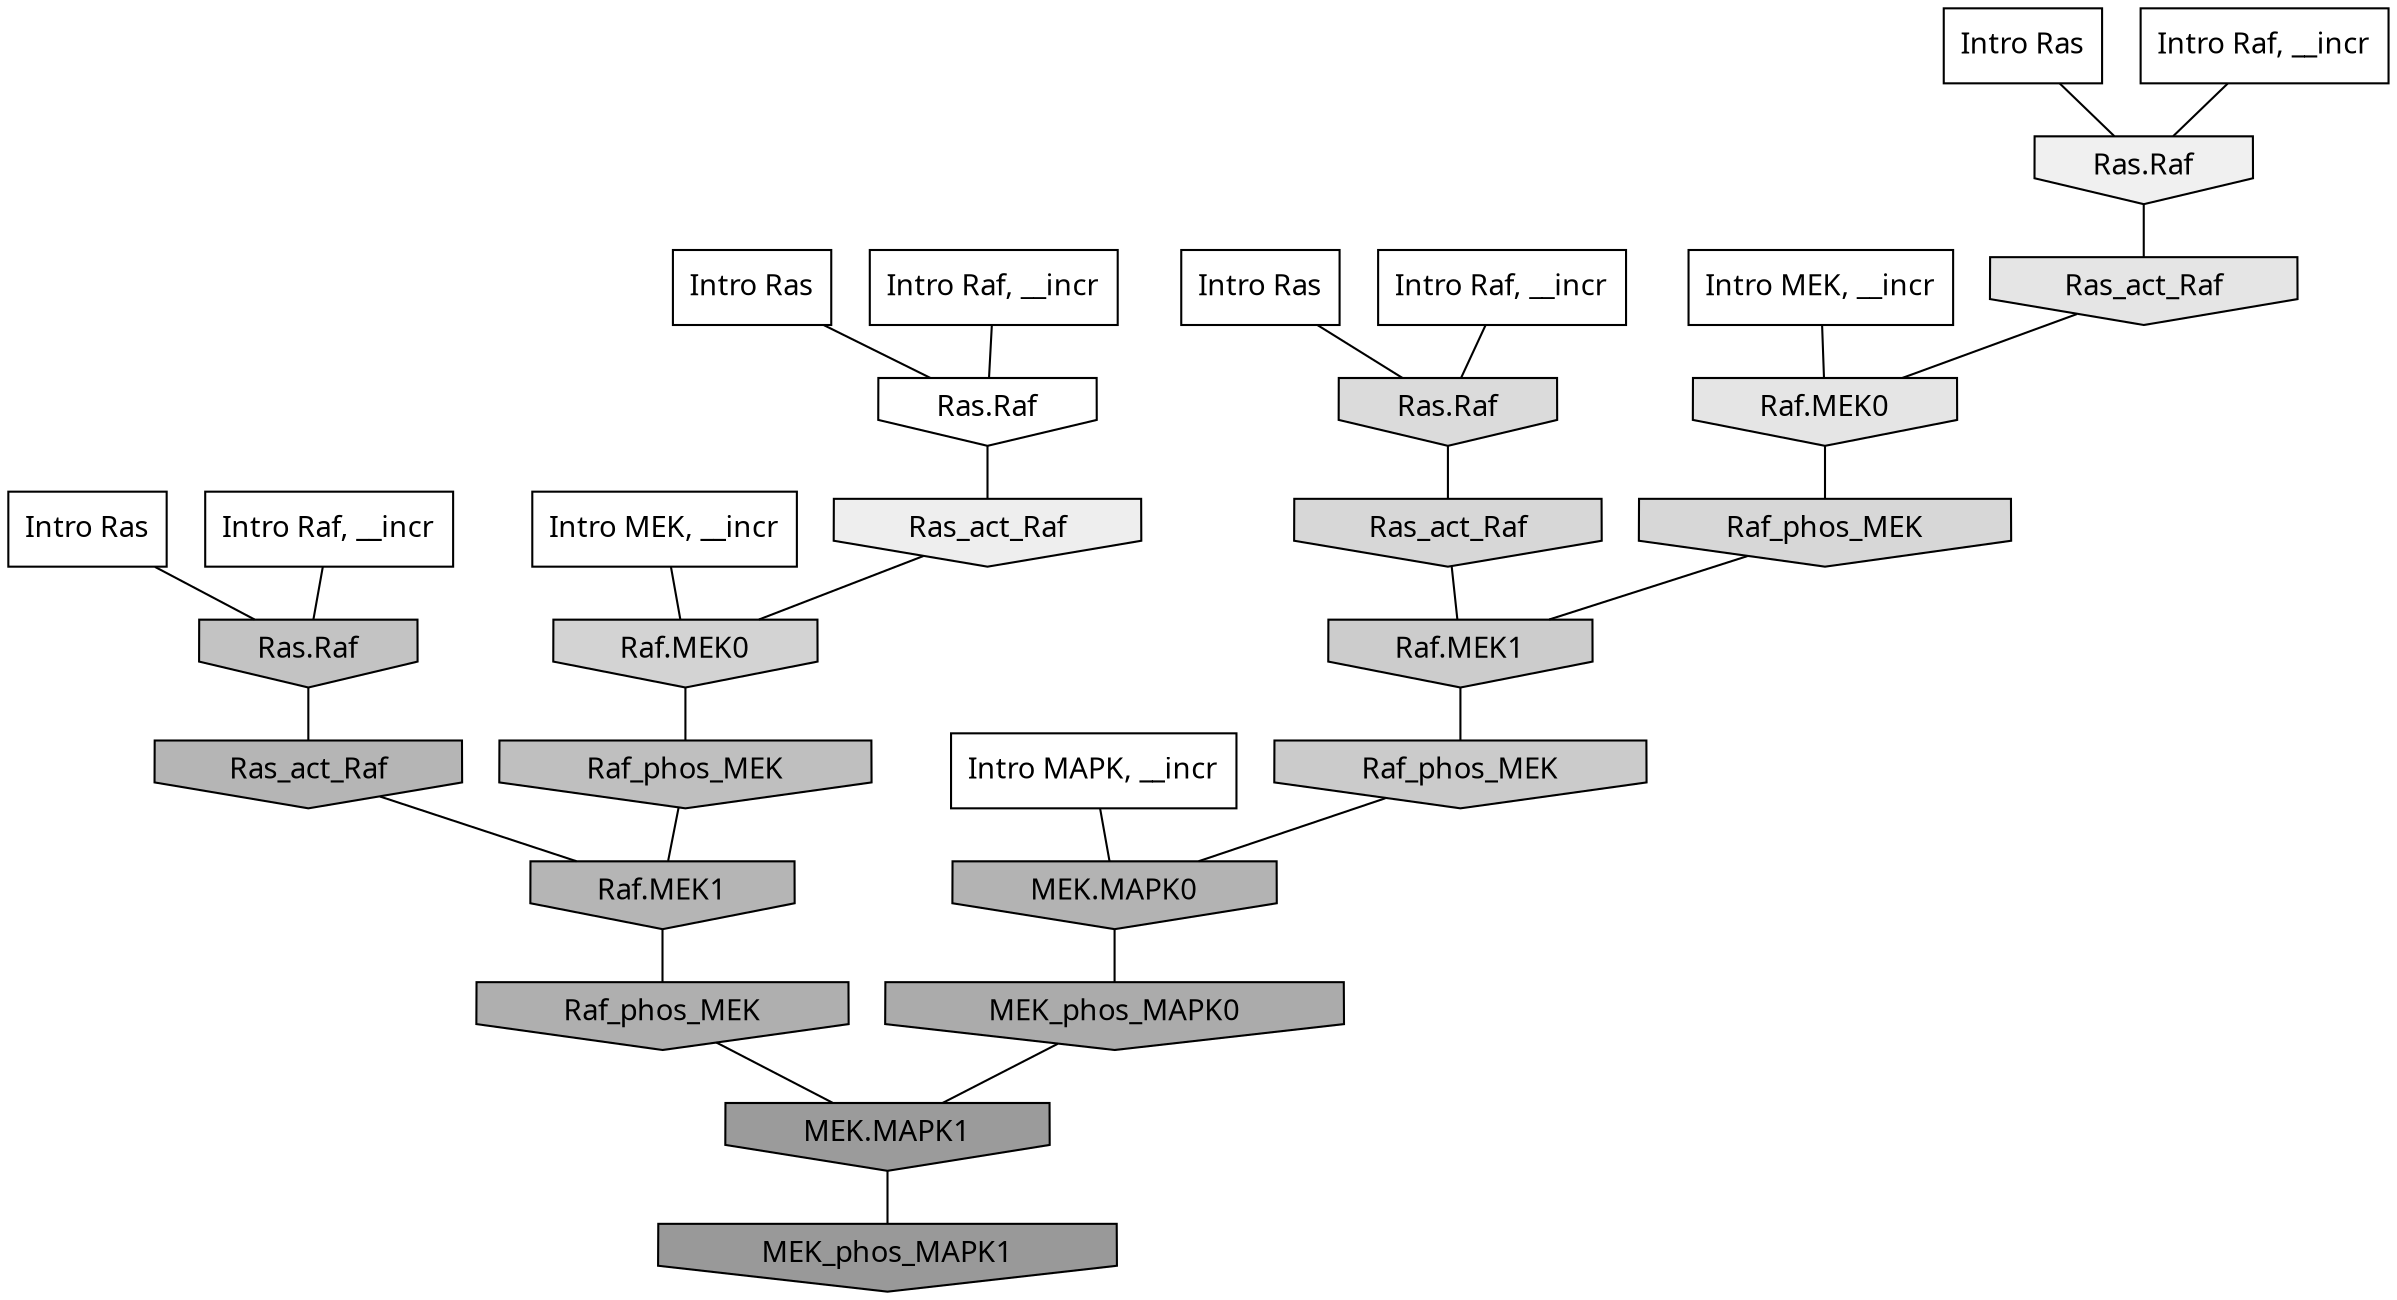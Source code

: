 digraph G{
  rankdir="TB";
  ranksep=0.30;
  node [fontname="CMU Serif"];
  edge [fontname="CMU Serif"];
  
  16 [label="Intro Ras", shape=rectangle, style=filled, fillcolor="0.000 0.000 1.000"]
  
  44 [label="Intro Ras", shape=rectangle, style=filled, fillcolor="0.000 0.000 1.000"]
  
  79 [label="Intro Ras", shape=rectangle, style=filled, fillcolor="0.000 0.000 1.000"]
  
  98 [label="Intro Ras", shape=rectangle, style=filled, fillcolor="0.000 0.000 1.000"]
  
  392 [label="Intro Raf, __incr", shape=rectangle, style=filled, fillcolor="0.000 0.000 1.000"]
  
  414 [label="Intro Raf, __incr", shape=rectangle, style=filled, fillcolor="0.000 0.000 1.000"]
  
  505 [label="Intro Raf, __incr", shape=rectangle, style=filled, fillcolor="0.000 0.000 1.000"]
  
  1010 [label="Intro Raf, __incr", shape=rectangle, style=filled, fillcolor="0.000 0.000 1.000"]
  
  1576 [label="Intro MEK, __incr", shape=rectangle, style=filled, fillcolor="0.000 0.000 1.000"]
  
  1944 [label="Intro MEK, __incr", shape=rectangle, style=filled, fillcolor="0.000 0.000 1.000"]
  
  2514 [label="Intro MAPK, __incr", shape=rectangle, style=filled, fillcolor="0.000 0.000 1.000"]
  
  3296 [label="Ras.Raf", shape=invhouse, style=filled, fillcolor="0.000 0.000 1.000"]
  
  3752 [label="Ras.Raf", shape=invhouse, style=filled, fillcolor="0.000 0.000 0.939"]
  
  3826 [label="Ras_act_Raf", shape=invhouse, style=filled, fillcolor="0.000 0.000 0.932"]
  
  4331 [label="Ras_act_Raf", shape=invhouse, style=filled, fillcolor="0.000 0.000 0.895"]
  
  4333 [label="Raf.MEK0", shape=invhouse, style=filled, fillcolor="0.000 0.000 0.895"]
  
  4883 [label="Ras.Raf", shape=invhouse, style=filled, fillcolor="0.000 0.000 0.859"]
  
  5152 [label="Ras_act_Raf", shape=invhouse, style=filled, fillcolor="0.000 0.000 0.841"]
  
  5163 [label="Raf_phos_MEK", shape=invhouse, style=filled, fillcolor="0.000 0.000 0.841"]
  
  5443 [label="Raf.MEK0", shape=invhouse, style=filled, fillcolor="0.000 0.000 0.825"]
  
  5885 [label="Raf.MEK1", shape=invhouse, style=filled, fillcolor="0.000 0.000 0.799"]
  
  5936 [label="Raf_phos_MEK", shape=invhouse, style=filled, fillcolor="0.000 0.000 0.796"]
  
  6574 [label="Ras.Raf", shape=invhouse, style=filled, fillcolor="0.000 0.000 0.765"]
  
  6987 [label="Raf_phos_MEK", shape=invhouse, style=filled, fillcolor="0.000 0.000 0.749"]
  
  8229 [label="Ras_act_Raf", shape=invhouse, style=filled, fillcolor="0.000 0.000 0.709"]
  
  8239 [label="Raf.MEK1", shape=invhouse, style=filled, fillcolor="0.000 0.000 0.708"]
  
  8480 [label="MEK.MAPK0", shape=invhouse, style=filled, fillcolor="0.000 0.000 0.700"]
  
  8972 [label="Raf_phos_MEK", shape=invhouse, style=filled, fillcolor="0.000 0.000 0.684"]
  
  9441 [label="MEK_phos_MAPK0", shape=invhouse, style=filled, fillcolor="0.000 0.000 0.671"]
  
  12544 [label="MEK.MAPK1", shape=invhouse, style=filled, fillcolor="0.000 0.000 0.608"]
  
  13029 [label="MEK_phos_MAPK1", shape=invhouse, style=filled, fillcolor="0.000 0.000 0.600"]
  
  
  12544 -> 13029 [dir=none, color="0.000 0.000 0.000"] 
  9441 -> 12544 [dir=none, color="0.000 0.000 0.000"] 
  8972 -> 12544 [dir=none, color="0.000 0.000 0.000"] 
  8480 -> 9441 [dir=none, color="0.000 0.000 0.000"] 
  8239 -> 8972 [dir=none, color="0.000 0.000 0.000"] 
  8229 -> 8239 [dir=none, color="0.000 0.000 0.000"] 
  6987 -> 8239 [dir=none, color="0.000 0.000 0.000"] 
  6574 -> 8229 [dir=none, color="0.000 0.000 0.000"] 
  5936 -> 8480 [dir=none, color="0.000 0.000 0.000"] 
  5885 -> 5936 [dir=none, color="0.000 0.000 0.000"] 
  5443 -> 6987 [dir=none, color="0.000 0.000 0.000"] 
  5163 -> 5885 [dir=none, color="0.000 0.000 0.000"] 
  5152 -> 5885 [dir=none, color="0.000 0.000 0.000"] 
  4883 -> 5152 [dir=none, color="0.000 0.000 0.000"] 
  4333 -> 5163 [dir=none, color="0.000 0.000 0.000"] 
  4331 -> 4333 [dir=none, color="0.000 0.000 0.000"] 
  3826 -> 5443 [dir=none, color="0.000 0.000 0.000"] 
  3752 -> 4331 [dir=none, color="0.000 0.000 0.000"] 
  3296 -> 3826 [dir=none, color="0.000 0.000 0.000"] 
  2514 -> 8480 [dir=none, color="0.000 0.000 0.000"] 
  1944 -> 4333 [dir=none, color="0.000 0.000 0.000"] 
  1576 -> 5443 [dir=none, color="0.000 0.000 0.000"] 
  1010 -> 6574 [dir=none, color="0.000 0.000 0.000"] 
  505 -> 3296 [dir=none, color="0.000 0.000 0.000"] 
  414 -> 3752 [dir=none, color="0.000 0.000 0.000"] 
  392 -> 4883 [dir=none, color="0.000 0.000 0.000"] 
  98 -> 4883 [dir=none, color="0.000 0.000 0.000"] 
  79 -> 3296 [dir=none, color="0.000 0.000 0.000"] 
  44 -> 3752 [dir=none, color="0.000 0.000 0.000"] 
  16 -> 6574 [dir=none, color="0.000 0.000 0.000"] 
  
  }
